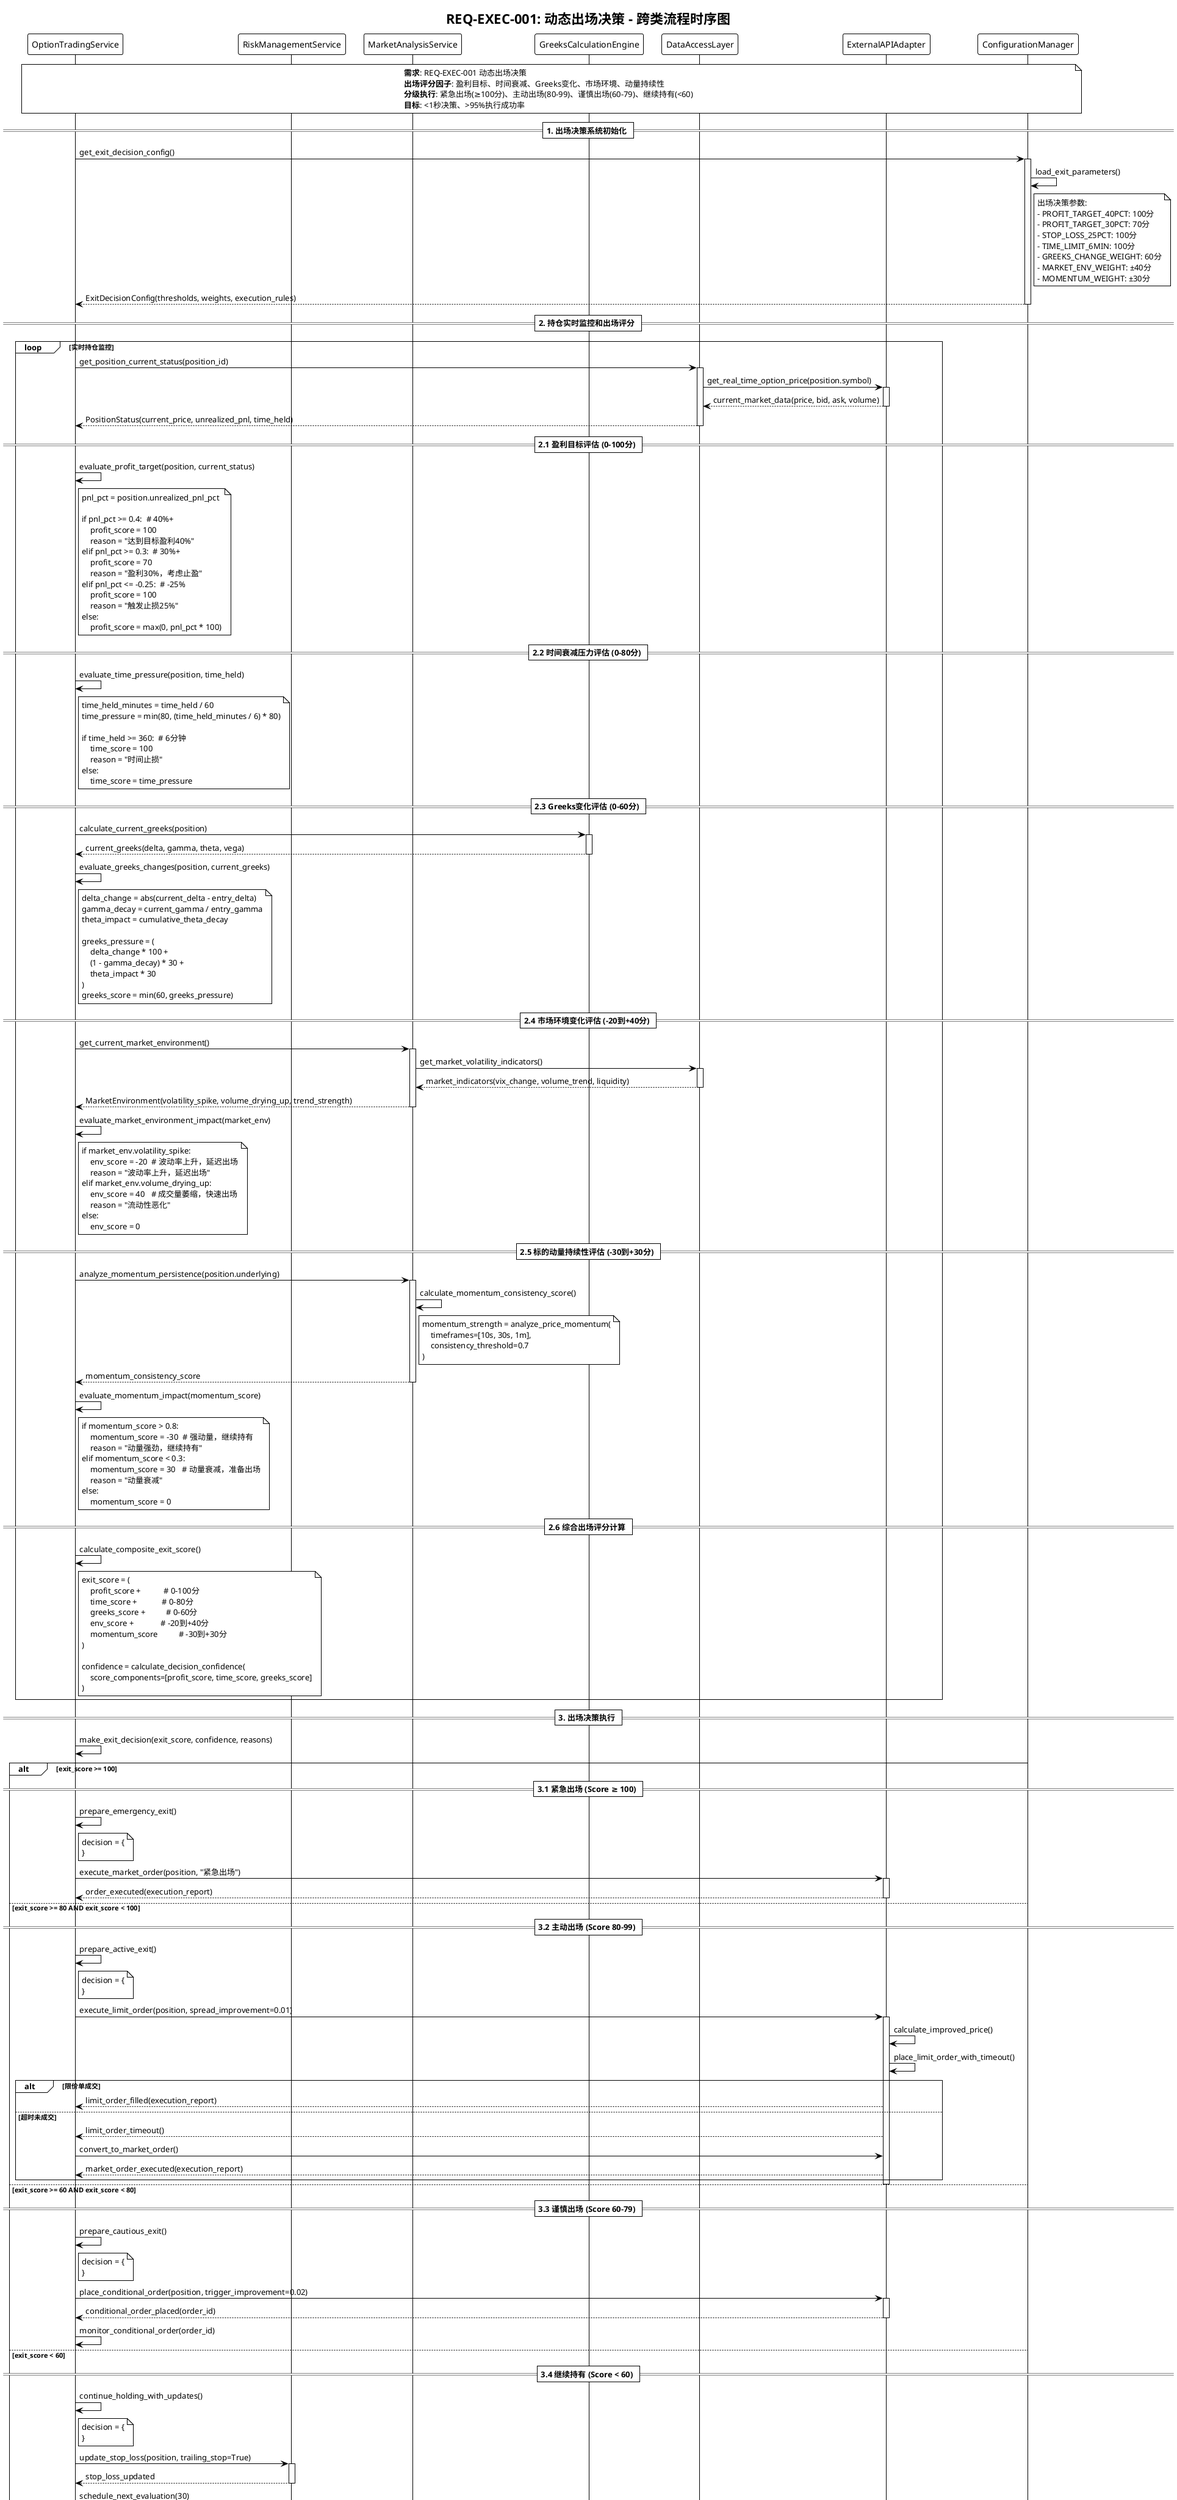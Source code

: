 @startuml REQ-EXEC-001 动态出场决策流程时序图
!theme plain

title REQ-EXEC-001: 动态出场决策 - 跨类流程时序图

participant "OptionTradingService" as OTS
participant "RiskManagementService" as RMS
participant "MarketAnalysisService" as MAS
participant "GreeksCalculationEngine" as GCE
participant "DataAccessLayer" as DAL
participant "ExternalAPIAdapter" as EAA
participant "ConfigurationManager" as CM

note over OTS, CM
  **需求**: REQ-EXEC-001 动态出场决策
  **出场评分因子**: 盈利目标、时间衰减、Greeks变化、市场环境、动量持续性
  **分级执行**: 紧急出场(≥100分)、主动出场(80-99)、谨慎出场(60-79)、继续持有(<60)
  **目标**: <1秒决策、>95%执行成功率
end note

== 1. 出场决策系统初始化 ==

OTS -> CM: get_exit_decision_config()
activate CM

CM -> CM: load_exit_parameters()
note right CM
  出场决策参数:
  - PROFIT_TARGET_40PCT: 100分
  - PROFIT_TARGET_30PCT: 70分
  - STOP_LOSS_25PCT: 100分
  - TIME_LIMIT_6MIN: 100分
  - GREEKS_CHANGE_WEIGHT: 60分
  - MARKET_ENV_WEIGHT: ±40分
  - MOMENTUM_WEIGHT: ±30分
end note

CM --> OTS: ExitDecisionConfig(thresholds, weights, execution_rules)
deactivate CM

== 2. 持仓实时监控和出场评分 ==

loop 实时持仓监控
    OTS -> DAL: get_position_current_status(position_id)
    activate DAL
    
    DAL -> EAA: get_real_time_option_price(position.symbol)
    activate EAA
    EAA --> DAL: current_market_data(price, bid, ask, volume)
    deactivate EAA
    
    DAL --> OTS: PositionStatus(current_price, unrealized_pnl, time_held)
    deactivate DAL
    
    == 2.1 盈利目标评估 (0-100分) ==
    
    OTS -> OTS: evaluate_profit_target(position, current_status)
    note right OTS
      pnl_pct = position.unrealized_pnl_pct
      
      if pnl_pct >= 0.4:  # 40%+
          profit_score = 100
          reason = "达到目标盈利40%"
      elif pnl_pct >= 0.3:  # 30%+
          profit_score = 70
          reason = "盈利30%，考虑止盈"
      elif pnl_pct <= -0.25:  # -25%
          profit_score = 100
          reason = "触发止损25%"
      else:
          profit_score = max(0, pnl_pct * 100)
    end note
    
    == 2.2 时间衰减压力评估 (0-80分) ==
    
    OTS -> OTS: evaluate_time_pressure(position, time_held)
    note right OTS
      time_held_minutes = time_held / 60
      time_pressure = min(80, (time_held_minutes / 6) * 80)
      
      if time_held >= 360:  # 6分钟
          time_score = 100
          reason = "时间止损"
      else:
          time_score = time_pressure
    end note
    
    == 2.3 Greeks变化评估 (0-60分) ==
    
    OTS -> GCE: calculate_current_greeks(position)
    activate GCE
    GCE --> OTS: current_greeks(delta, gamma, theta, vega)
    deactivate GCE
    
    OTS -> OTS: evaluate_greeks_changes(position, current_greeks)
    note right OTS
      delta_change = abs(current_delta - entry_delta)
      gamma_decay = current_gamma / entry_gamma
      theta_impact = cumulative_theta_decay
      
      greeks_pressure = (
          delta_change * 100 + 
          (1 - gamma_decay) * 30 + 
          theta_impact * 30
      )
      greeks_score = min(60, greeks_pressure)
    end note
    
    == 2.4 市场环境变化评估 (-20到+40分) ==
    
    OTS -> MAS: get_current_market_environment()
    activate MAS
    
    MAS -> DAL: get_market_volatility_indicators()
    activate DAL
    DAL --> MAS: market_indicators(vix_change, volume_trend, liquidity)
    deactivate DAL
    
    MAS --> OTS: MarketEnvironment(volatility_spike, volume_drying_up, trend_strength)
    deactivate MAS
    
    OTS -> OTS: evaluate_market_environment_impact(market_env)
    note right OTS
      if market_env.volatility_spike:
          env_score = -20  # 波动率上升，延迟出场
          reason = "波动率上升，延迟出场"
      elif market_env.volume_drying_up:
          env_score = 40   # 成交量萎缩，快速出场
          reason = "流动性恶化"
      else:
          env_score = 0
    end note
    
    == 2.5 标的动量持续性评估 (-30到+30分) ==
    
    OTS -> MAS: analyze_momentum_persistence(position.underlying)
    activate MAS
    
    MAS -> MAS: calculate_momentum_consistency_score()
    note right MAS
      momentum_strength = analyze_price_momentum(
          timeframes=[10s, 30s, 1m],
          consistency_threshold=0.7
      )
    end note
    
    MAS --> OTS: momentum_consistency_score
    deactivate MAS
    
    OTS -> OTS: evaluate_momentum_impact(momentum_score)
    note right OTS
      if momentum_score > 0.8:
          momentum_score = -30  # 强动量，继续持有
          reason = "动量强劲，继续持有"
      elif momentum_score < 0.3:
          momentum_score = 30   # 动量衰减，准备出场
          reason = "动量衰减"
      else:
          momentum_score = 0
    end note
    
    == 2.6 综合出场评分计算 ==
    
    OTS -> OTS: calculate_composite_exit_score()
    note right OTS
      exit_score = (
          profit_score +           # 0-100分
          time_score +            # 0-80分
          greeks_score +          # 0-60分
          env_score +             # -20到+40分
          momentum_score          # -30到+30分
      )
      
      confidence = calculate_decision_confidence(
          score_components=[profit_score, time_score, greeks_score]
      )
    end note
end

== 3. 出场决策执行 ==

OTS -> OTS: make_exit_decision(exit_score, confidence, reasons)

alt exit_score >= 100
    == 3.1 紧急出场 (Score ≥ 100) ==
    
    OTS -> OTS: prepare_emergency_exit()
    note right OTS
      decision = {
          'action': 'EMERGENCY_EXIT',
          'execution_type': 'MARKET_ORDER',
          'urgency': 'IMMEDIATE',
          'reason': primary_reason
      }
    end note
    
    OTS -> EAA: execute_market_order(position, "紧急出场")
    activate EAA
    EAA --> OTS: order_executed(execution_report)
    deactivate EAA
    
else exit_score >= 80 AND exit_score < 100
    == 3.2 主动出场 (Score 80-99) ==
    
    OTS -> OTS: prepare_active_exit()
    note right OTS
      decision = {
          'action': 'ACTIVE_EXIT',
          'execution_type': 'LIMIT_ORDER',
          'price_improvement': 0.01,  # 1bp改善
          'timeout': 30  # 30秒超时
      }
    end note
    
    OTS -> EAA: execute_limit_order(position, spread_improvement=0.01)
    activate EAA
    
    EAA -> EAA: calculate_improved_price()
    EAA -> EAA: place_limit_order_with_timeout()
    
    alt 限价单成交
        EAA --> OTS: limit_order_filled(execution_report)
    else 超时未成交
        EAA --> OTS: limit_order_timeout()
        OTS -> EAA: convert_to_market_order()
        EAA --> OTS: market_order_executed(execution_report)
    end
    deactivate EAA
    
else exit_score >= 60 AND exit_score < 80
    == 3.3 谨慎出场 (Score 60-79) ==
    
    OTS -> OTS: prepare_cautious_exit()
    note right OTS
      decision = {
          'action': 'CAUTIOUS_EXIT',
          'execution_type': 'CONDITIONAL_ORDER',
          'trigger_improvement': 0.02,  # 2bp触发改善
          'monitoring_period': 60  # 60秒监控期
      }
    end note
    
    OTS -> EAA: place_conditional_order(position, trigger_improvement=0.02)
    activate EAA
    EAA --> OTS: conditional_order_placed(order_id)
    deactivate EAA
    
    OTS -> OTS: monitor_conditional_order(order_id)
    
else exit_score < 60
    == 3.4 继续持有 (Score < 60) ==
    
    OTS -> OTS: continue_holding_with_updates()
    note right OTS
      decision = {
          'action': 'CONTINUE_HOLD',
          'updates': ['update_trailing_stop', 'adjust_monitoring_frequency'],
          'next_evaluation': 30  # 30秒后重新评估
      }
    end note
    
    OTS -> RMS: update_stop_loss(position, trailing_stop=True)
    activate RMS
    RMS --> OTS: stop_loss_updated
    deactivate RMS
    
    OTS -> OTS: schedule_next_evaluation(30)
end

== 4. 出场执行结果处理 ==

alt 出场执行成功
    OTS -> DAL: record_exit_execution(position, execution_report, decision_data)
    activate DAL
    DAL --> OTS: execution_recorded
    deactivate DAL
    
    OTS -> RMS: update_risk_metrics(closed_position)
    activate RMS
    RMS --> OTS: risk_metrics_updated
    deactivate RMS
    
    OTS -> OTS: analyze_exit_performance(decision_score, actual_result)
    note right OTS
      performance_analysis = {
          'exit_timing_quality': calculate_timing_score(),
          'execution_quality': calculate_execution_score(),
          'decision_accuracy': compare_predicted_vs_actual(),
          'lessons_learned': extract_decision_insights()
      }
    end note
    
else 出场执行失败
    OTS -> OTS: handle_execution_failure(error, position)
    note right OTS
      failure_handling = {
          'retry_attempts': 3,
          'fallback_strategy': 'MARKET_ORDER',
          'escalation_threshold': 10,  # 10秒
          'manual_intervention_alert': True
      }
    end note
    
    OTS -> EAA: retry_execution_with_fallback()
    activate EAA
    EAA --> OTS: fallback_execution_result
    deactivate EAA
end

== 5. 出场决策系统优化 ==

OTS -> OTS: update_decision_model(historical_performance)
note right OTS
  决策模型优化:
  - 分析历史决策准确性
  - 调整评分权重
  - 优化阈值参数
  - 改进市场环境判断
end note

note over OTS, CM
  **验收标准**:
  ✓ 出场决策响应时间<1秒
  ✓ 出场执行成功率>95%
  ✓ 详细记录决策过程和理由
  ✓ 支持出场参数优化调整
end note

@enduml
